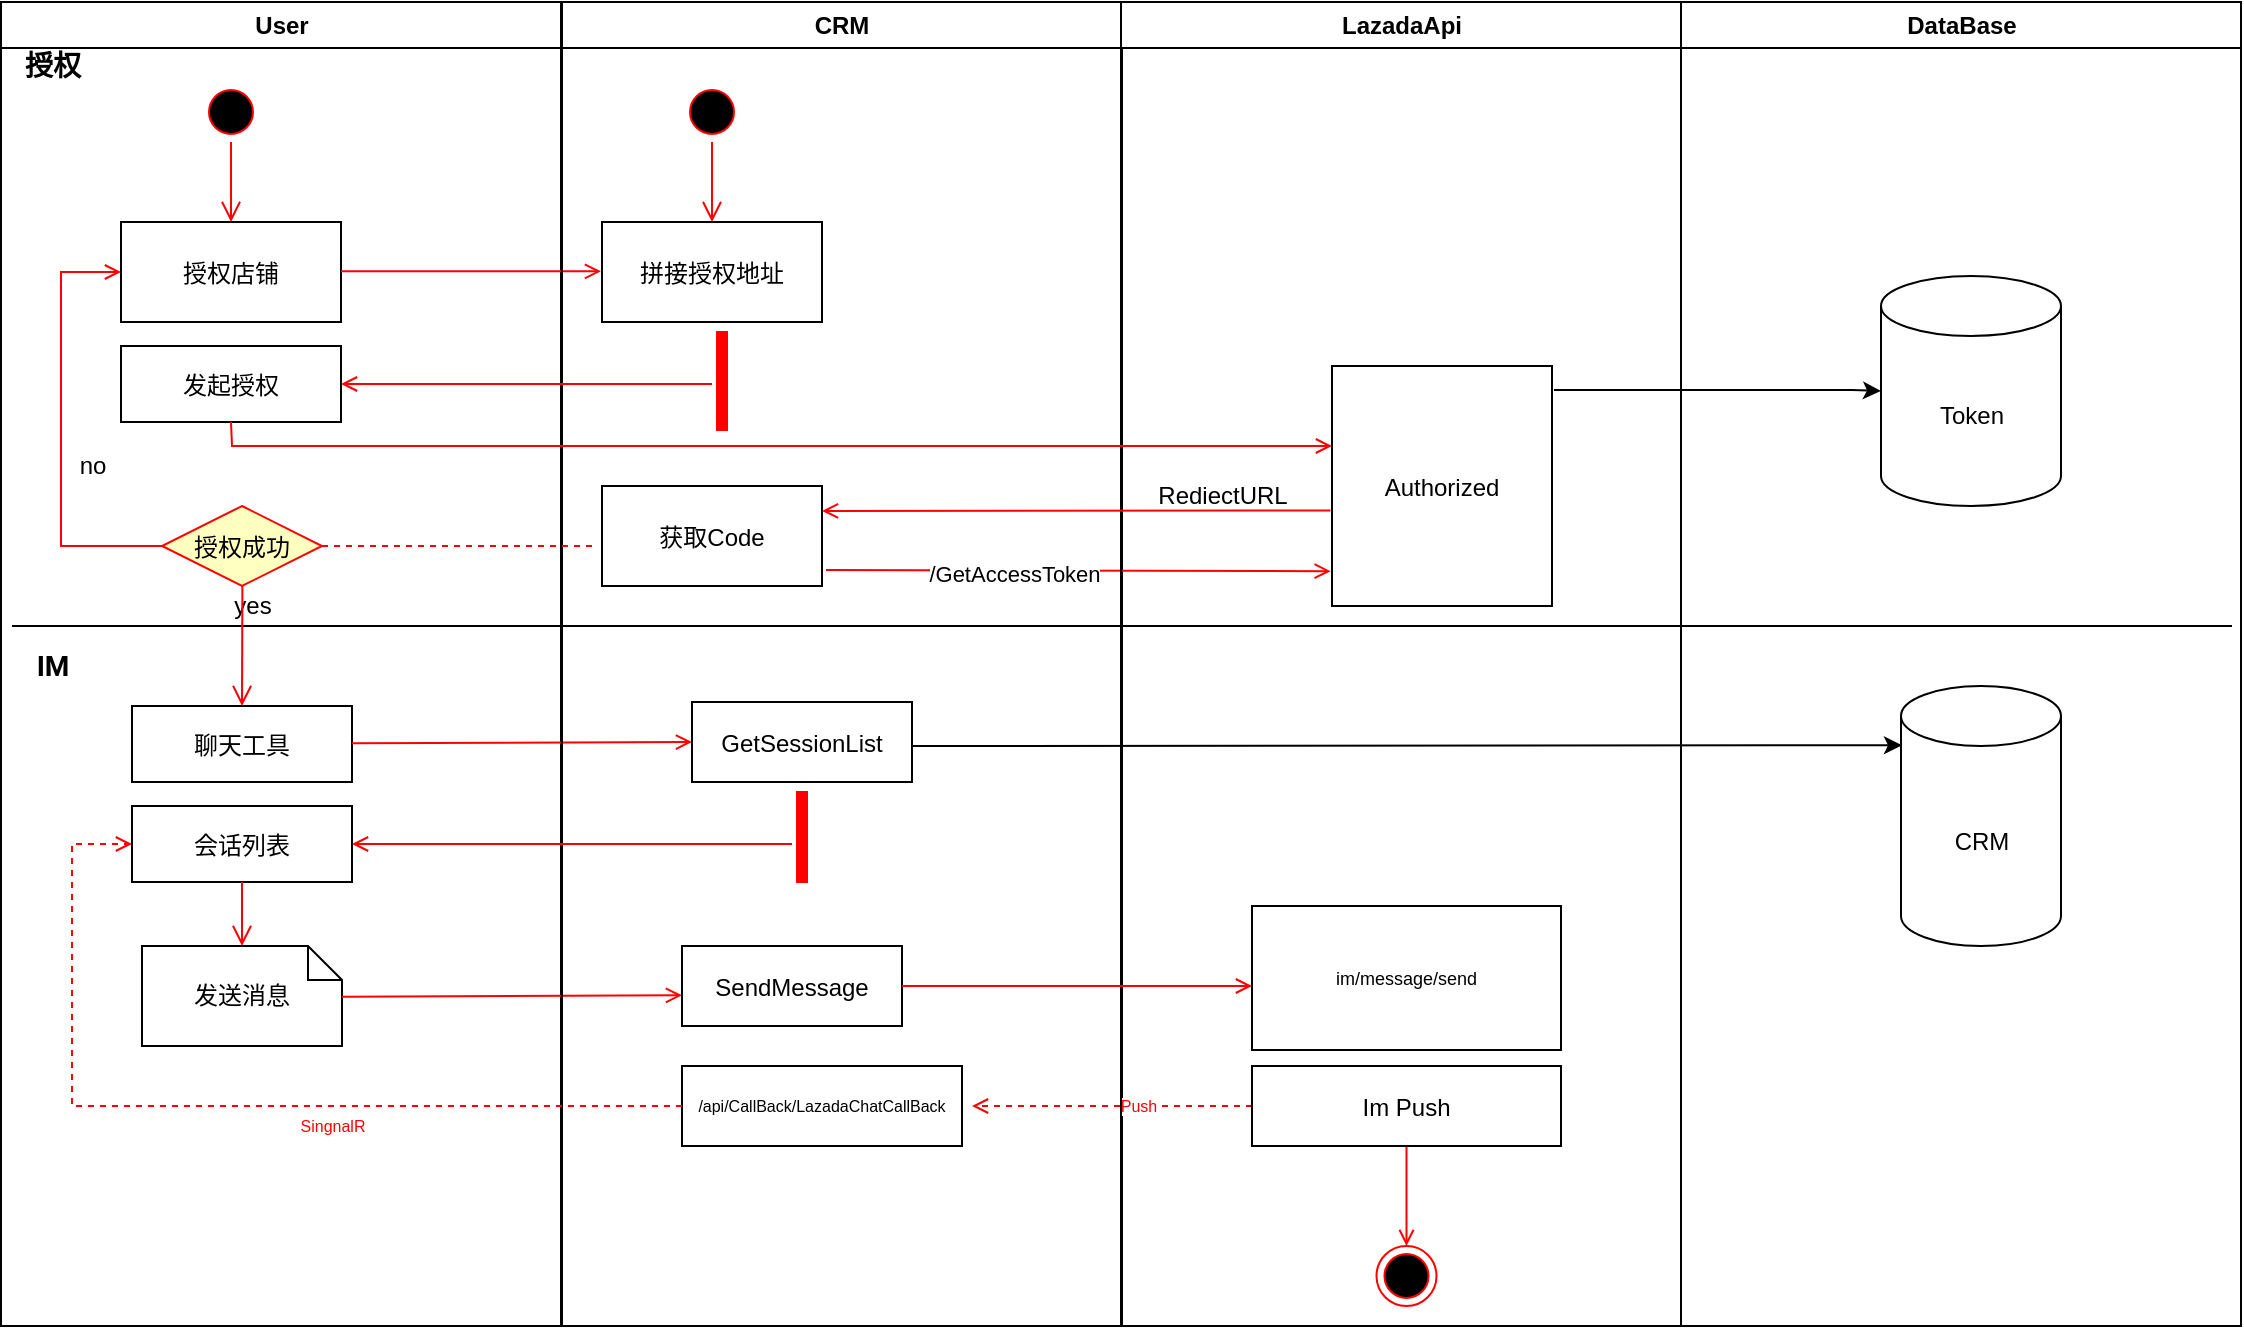 <mxfile version="15.5.9" type="github">
  <diagram name="Page-1" id="e7e014a7-5840-1c2e-5031-d8a46d1fe8dd">
    <mxGraphModel dx="1185" dy="662" grid="1" gridSize="10" guides="1" tooltips="1" connect="1" arrows="1" fold="1" page="1" pageScale="1" pageWidth="1169" pageHeight="826" background="none" math="0" shadow="0">
      <root>
        <mxCell id="0" />
        <mxCell id="1" parent="0" />
        <mxCell id="2" value="User" style="swimlane;whiteSpace=wrap" parent="1" vertex="1">
          <mxGeometry x="164.5" y="128" width="280" height="662" as="geometry" />
        </mxCell>
        <mxCell id="5" value="" style="ellipse;shape=startState;fillColor=#000000;strokeColor=#ff0000;" parent="2" vertex="1">
          <mxGeometry x="100" y="40" width="30" height="30" as="geometry" />
        </mxCell>
        <mxCell id="6" value="" style="edgeStyle=elbowEdgeStyle;elbow=horizontal;verticalAlign=bottom;endArrow=open;endSize=8;strokeColor=#FF0000;endFill=1;rounded=0" parent="2" source="5" target="7" edge="1">
          <mxGeometry x="100" y="40" as="geometry">
            <mxPoint x="115" y="110" as="targetPoint" />
          </mxGeometry>
        </mxCell>
        <mxCell id="7" value="授权店铺" style="" parent="2" vertex="1">
          <mxGeometry x="60" y="110" width="110" height="50" as="geometry" />
        </mxCell>
        <mxCell id="8" value="发起授权" style="" parent="2" vertex="1">
          <mxGeometry x="60" y="172" width="110" height="38" as="geometry" />
        </mxCell>
        <mxCell id="10" value="聊天工具" style="" parent="2" vertex="1">
          <mxGeometry x="65.5" y="352" width="110" height="38" as="geometry" />
        </mxCell>
        <mxCell id="12" value="" style="edgeStyle=elbowEdgeStyle;elbow=horizontal;strokeColor=#FF0000;endArrow=open;endFill=1;rounded=0;exitX=0;exitY=0.5;exitDx=0;exitDy=0;" parent="2" source="T-kAuWDEu7MV9xO8nAeO-45" target="7" edge="1">
          <mxGeometry width="100" height="100" relative="1" as="geometry">
            <mxPoint x="160" y="290" as="sourcePoint" />
            <mxPoint x="260" y="190" as="targetPoint" />
            <Array as="points">
              <mxPoint x="30" y="252" />
              <mxPoint x="30" y="250" />
            </Array>
          </mxGeometry>
        </mxCell>
        <mxCell id="T-kAuWDEu7MV9xO8nAeO-43" value="" style="endArrow=open;strokeColor=#FF0000;endFill=1;rounded=0" parent="2" edge="1">
          <mxGeometry relative="1" as="geometry">
            <mxPoint x="170" y="134.66" as="sourcePoint" />
            <mxPoint x="300" y="134.66" as="targetPoint" />
          </mxGeometry>
        </mxCell>
        <mxCell id="T-kAuWDEu7MV9xO8nAeO-45" value="授权成功" style="rhombus;fillColor=#ffffc0;strokeColor=#ff0000;" parent="2" vertex="1">
          <mxGeometry x="80.5" y="252" width="80" height="40" as="geometry" />
        </mxCell>
        <mxCell id="T-kAuWDEu7MV9xO8nAeO-66" value="&lt;font face=&quot;roboto, helvetica neue, helvetica, droid sans, arial, sans-serif&quot;&gt;&lt;span style=&quot;font-size: 14px ; background-color: rgb(255 , 255 , 255)&quot;&gt;&lt;b&gt;IM&lt;/b&gt;&lt;/span&gt;&lt;/font&gt;" style="text;html=1;align=center;verticalAlign=middle;resizable=0;points=[];autosize=1;strokeColor=none;" parent="2" vertex="1">
          <mxGeometry x="10.5" y="322" width="30" height="20" as="geometry" />
        </mxCell>
        <mxCell id="T-kAuWDEu7MV9xO8nAeO-81" value="会话列表" style="" parent="2" vertex="1">
          <mxGeometry x="65.5" y="402" width="110" height="38" as="geometry" />
        </mxCell>
        <mxCell id="T-kAuWDEu7MV9xO8nAeO-86" value="" style="endArrow=open;strokeColor=#FF0000;endFill=1;rounded=0;entryX=0;entryY=0.5;entryDx=0;entryDy=0;" parent="2" target="30" edge="1">
          <mxGeometry relative="1" as="geometry">
            <mxPoint x="175.5" y="370.66" as="sourcePoint" />
            <mxPoint x="305.5" y="370.66" as="targetPoint" />
          </mxGeometry>
        </mxCell>
        <mxCell id="T-kAuWDEu7MV9xO8nAeO-89" value="" style="edgeStyle=elbowEdgeStyle;elbow=horizontal;verticalAlign=bottom;endArrow=open;endSize=8;strokeColor=#FF0000;endFill=1;rounded=0;exitX=0.34;exitY=-0.024;exitDx=0;exitDy=0;exitPerimeter=0;" parent="2" edge="1">
          <mxGeometry x="-54.71" y="70.48" as="geometry">
            <mxPoint x="120.5" y="472" as="targetPoint" />
            <mxPoint x="120.49" y="440.0" as="sourcePoint" />
          </mxGeometry>
        </mxCell>
        <mxCell id="T-kAuWDEu7MV9xO8nAeO-90" value="发送消息" style="shape=note;whiteSpace=wrap;size=17" parent="2" vertex="1">
          <mxGeometry x="70.5" y="472" width="100" height="50" as="geometry" />
        </mxCell>
        <mxCell id="T-kAuWDEu7MV9xO8nAeO-91" value="" style="endArrow=open;strokeColor=#FF0000;endFill=1;rounded=0;entryX=0;entryY=0.5;entryDx=0;entryDy=0;" parent="2" edge="1">
          <mxGeometry relative="1" as="geometry">
            <mxPoint x="170.5" y="497.32" as="sourcePoint" />
            <mxPoint x="340.5" y="496.66" as="targetPoint" />
          </mxGeometry>
        </mxCell>
        <mxCell id="3" value="CRM" style="swimlane;whiteSpace=wrap" parent="1" vertex="1">
          <mxGeometry x="445" y="128" width="280" height="662" as="geometry" />
        </mxCell>
        <mxCell id="13" value="" style="ellipse;shape=startState;fillColor=#000000;strokeColor=#ff0000;" parent="3" vertex="1">
          <mxGeometry x="60" y="40" width="30" height="30" as="geometry" />
        </mxCell>
        <mxCell id="14" value="" style="edgeStyle=elbowEdgeStyle;elbow=horizontal;verticalAlign=bottom;endArrow=open;endSize=8;strokeColor=#FF0000;endFill=1;rounded=0" parent="3" source="13" target="15" edge="1">
          <mxGeometry x="40" y="20" as="geometry">
            <mxPoint x="55" y="90" as="targetPoint" />
          </mxGeometry>
        </mxCell>
        <mxCell id="15" value="拼接授权地址" style="" parent="3" vertex="1">
          <mxGeometry x="20" y="110" width="110" height="50" as="geometry" />
        </mxCell>
        <mxCell id="30" value="GetSessionList" style="" parent="3" vertex="1">
          <mxGeometry x="65" y="350" width="110" height="40" as="geometry" />
        </mxCell>
        <mxCell id="34" value="" style="whiteSpace=wrap;strokeColor=#FF0000;fillColor=#FF0000" parent="3" vertex="1">
          <mxGeometry x="117.5" y="395" width="5" height="45" as="geometry" />
        </mxCell>
        <mxCell id="T-kAuWDEu7MV9xO8nAeO-55" value="" style="endArrow=open;strokeColor=#FF0000;endFill=1;rounded=0;entryX=1;entryY=0.5;entryDx=0;entryDy=0;" parent="3" target="8" edge="1">
          <mxGeometry relative="1" as="geometry">
            <mxPoint x="75" y="191" as="sourcePoint" />
            <mxPoint x="60" y="192.0" as="targetPoint" />
          </mxGeometry>
        </mxCell>
        <mxCell id="T-kAuWDEu7MV9xO8nAeO-57" value="获取Code" style="" parent="3" vertex="1">
          <mxGeometry x="20" y="242" width="110" height="50" as="geometry" />
        </mxCell>
        <mxCell id="T-kAuWDEu7MV9xO8nAeO-60" value="" style="endArrow=open;strokeColor=#FF0000;endFill=1;rounded=0;entryX=-0.006;entryY=0.855;entryDx=0;entryDy=0;entryPerimeter=0;" parent="3" target="T-kAuWDEu7MV9xO8nAeO-53" edge="1">
          <mxGeometry relative="1" as="geometry">
            <mxPoint x="132" y="284.0" as="sourcePoint" />
            <mxPoint x="377" y="284" as="targetPoint" />
          </mxGeometry>
        </mxCell>
        <mxCell id="T-kAuWDEu7MV9xO8nAeO-61" value="/GetAccessToken" style="edgeLabel;html=1;align=center;verticalAlign=middle;resizable=0;points=[];" parent="T-kAuWDEu7MV9xO8nAeO-60" vertex="1" connectable="0">
          <mxGeometry x="-0.126" relative="1" as="geometry">
            <mxPoint x="-17" y="1" as="offset" />
          </mxGeometry>
        </mxCell>
        <mxCell id="T-kAuWDEu7MV9xO8nAeO-92" value="SendMessage" style="" parent="3" vertex="1">
          <mxGeometry x="60" y="472" width="110" height="40" as="geometry" />
        </mxCell>
        <mxCell id="T-kAuWDEu7MV9xO8nAeO-97" value="/api/CallBack/LazadaChatCallBack" style="fontSize=8;" parent="3" vertex="1">
          <mxGeometry x="60" y="532" width="140" height="40" as="geometry" />
        </mxCell>
        <mxCell id="T-kAuWDEu7MV9xO8nAeO-104" value="" style="endArrow=open;strokeColor=#FF0000;endFill=1;rounded=0;exitX=0;exitY=0.5;exitDx=0;exitDy=0;dashed=1;" parent="3" source="T-kAuWDEu7MV9xO8nAeO-96" edge="1">
          <mxGeometry relative="1" as="geometry">
            <mxPoint x="347.95" y="551.66" as="sourcePoint" />
            <mxPoint x="205" y="552" as="targetPoint" />
          </mxGeometry>
        </mxCell>
        <mxCell id="T-kAuWDEu7MV9xO8nAeO-105" value="&lt;font color=&quot;#ff0000&quot;&gt;Push&lt;/font&gt;" style="edgeLabel;html=1;align=center;verticalAlign=middle;resizable=0;points=[];fontSize=8;" parent="T-kAuWDEu7MV9xO8nAeO-104" vertex="1" connectable="0">
          <mxGeometry x="-0.183" relative="1" as="geometry">
            <mxPoint as="offset" />
          </mxGeometry>
        </mxCell>
        <mxCell id="lXGBVLMsP38yB9jEvazk-52" value="" style="endArrow=classic;html=1;rounded=0;entryX=0.006;entryY=0.228;entryDx=0;entryDy=0;entryPerimeter=0;" edge="1" parent="3" target="lXGBVLMsP38yB9jEvazk-50">
          <mxGeometry width="50" height="50" relative="1" as="geometry">
            <mxPoint x="175" y="372" as="sourcePoint" />
            <mxPoint x="685" y="372" as="targetPoint" />
          </mxGeometry>
        </mxCell>
        <mxCell id="4" value="LazadaApi" style="swimlane;whiteSpace=wrap" parent="1" vertex="1">
          <mxGeometry x="724.5" y="128" width="280" height="662" as="geometry" />
        </mxCell>
        <mxCell id="33" value="im/message/send" style="fontSize=9;" parent="4" vertex="1">
          <mxGeometry x="65.5" y="452" width="154.5" height="72" as="geometry" />
        </mxCell>
        <mxCell id="38" value="" style="ellipse;shape=endState;fillColor=#000000;strokeColor=#ff0000" parent="4" vertex="1">
          <mxGeometry x="127.75" y="622" width="30" height="30" as="geometry" />
        </mxCell>
        <mxCell id="39" value="" style="endArrow=open;strokeColor=#FF0000;endFill=1;rounded=0;exitX=0.5;exitY=1;exitDx=0;exitDy=0;" parent="4" source="T-kAuWDEu7MV9xO8nAeO-96" target="38" edge="1">
          <mxGeometry relative="1" as="geometry" />
        </mxCell>
        <mxCell id="T-kAuWDEu7MV9xO8nAeO-53" value="Authorized" style="" parent="4" vertex="1">
          <mxGeometry x="105.5" y="182" width="110" height="120" as="geometry" />
        </mxCell>
        <mxCell id="T-kAuWDEu7MV9xO8nAeO-58" value="RediectURL" style="text;html=1;align=center;verticalAlign=middle;resizable=0;points=[];autosize=1;strokeColor=none;" parent="4" vertex="1">
          <mxGeometry x="10" y="237" width="80" height="20" as="geometry" />
        </mxCell>
        <mxCell id="T-kAuWDEu7MV9xO8nAeO-93" value="" style="endArrow=open;strokeColor=#FF0000;endFill=1;rounded=0;exitX=1;exitY=0.5;exitDx=0;exitDy=0;" parent="4" source="T-kAuWDEu7MV9xO8nAeO-92" edge="1">
          <mxGeometry relative="1" as="geometry">
            <mxPoint x="-104.5" y="492.66" as="sourcePoint" />
            <mxPoint x="65.5" y="492" as="targetPoint" />
          </mxGeometry>
        </mxCell>
        <mxCell id="T-kAuWDEu7MV9xO8nAeO-96" value="Im Push" style="" parent="4" vertex="1">
          <mxGeometry x="65.5" y="532" width="154.5" height="40" as="geometry" />
        </mxCell>
        <mxCell id="T-kAuWDEu7MV9xO8nAeO-46" value="no" style="text;html=1;align=center;verticalAlign=middle;resizable=0;points=[];autosize=1;strokeColor=none;" parent="1" vertex="1">
          <mxGeometry x="195" y="350" width="30" height="20" as="geometry" />
        </mxCell>
        <mxCell id="T-kAuWDEu7MV9xO8nAeO-52" value="" style="endArrow=open;strokeColor=#FF0000;endFill=1;rounded=0;exitX=0.5;exitY=1;exitDx=0;exitDy=0;" parent="1" source="8" edge="1">
          <mxGeometry relative="1" as="geometry">
            <mxPoint x="280" y="360" as="sourcePoint" />
            <mxPoint x="830" y="350" as="targetPoint" />
            <Array as="points">
              <mxPoint x="280" y="350" />
              <mxPoint x="830" y="350" />
            </Array>
          </mxGeometry>
        </mxCell>
        <mxCell id="T-kAuWDEu7MV9xO8nAeO-54" value="" style="shape=line;strokeWidth=6;strokeColor=#ff0000;rotation=90" parent="1" vertex="1">
          <mxGeometry x="500" y="310" width="50" height="15" as="geometry" />
        </mxCell>
        <mxCell id="T-kAuWDEu7MV9xO8nAeO-62" value="" style="endArrow=none;html=1;" parent="1" edge="1">
          <mxGeometry width="50" height="50" relative="1" as="geometry">
            <mxPoint x="170" y="440" as="sourcePoint" />
            <mxPoint x="1280" y="440" as="targetPoint" />
          </mxGeometry>
        </mxCell>
        <mxCell id="T-kAuWDEu7MV9xO8nAeO-64" value="&lt;span style=&quot;margin: 0px ; padding: 0px ; outline: none ; box-sizing: border-box ; word-break: break-word ; font-weight: bolder ; font-family: &amp;#34;roboto&amp;#34; , &amp;#34;helvetica neue&amp;#34; , &amp;#34;helvetica&amp;#34; , &amp;#34;droid sans&amp;#34; , &amp;#34;arial&amp;#34; , sans-serif ; font-size: 14px ; background-color: rgb(255 , 255 , 255)&quot;&gt;授权&lt;/span&gt;" style="text;html=1;align=center;verticalAlign=middle;resizable=0;points=[];autosize=1;strokeColor=none;" parent="1" vertex="1">
          <mxGeometry x="170" y="150" width="40" height="20" as="geometry" />
        </mxCell>
        <mxCell id="T-kAuWDEu7MV9xO8nAeO-68" value="yes" style="text;html=1;align=center;verticalAlign=middle;resizable=0;points=[];autosize=1;strokeColor=none;" parent="1" vertex="1">
          <mxGeometry x="275" y="420" width="30" height="20" as="geometry" />
        </mxCell>
        <mxCell id="T-kAuWDEu7MV9xO8nAeO-69" value="" style="endArrow=none;strokeColor=#FF0000;endFill=0;rounded=0;dashed=1;exitX=1;exitY=0.5;exitDx=0;exitDy=0;" parent="1" source="T-kAuWDEu7MV9xO8nAeO-45" edge="1">
          <mxGeometry relative="1" as="geometry">
            <mxPoint x="542.121" y="513" as="sourcePoint" />
            <mxPoint x="460" y="400" as="targetPoint" />
          </mxGeometry>
        </mxCell>
        <mxCell id="T-kAuWDEu7MV9xO8nAeO-70" value="" style="edgeStyle=elbowEdgeStyle;elbow=horizontal;verticalAlign=bottom;endArrow=open;endSize=8;strokeColor=#FF0000;endFill=1;rounded=0;exitX=0.34;exitY=-0.024;exitDx=0;exitDy=0;exitPerimeter=0;entryX=0.5;entryY=0;entryDx=0;entryDy=0;" parent="1" source="T-kAuWDEu7MV9xO8nAeO-68" target="10" edge="1">
          <mxGeometry x="110" y="50" as="geometry">
            <mxPoint x="289.69" y="248" as="targetPoint" />
            <mxPoint x="289.5" y="208" as="sourcePoint" />
          </mxGeometry>
        </mxCell>
        <mxCell id="T-kAuWDEu7MV9xO8nAeO-88" value="" style="edgeStyle=elbowEdgeStyle;elbow=horizontal;entryX=1;entryY=0.5;strokeColor=#FF0000;endArrow=open;endFill=1;rounded=0;entryDx=0;entryDy=0;" parent="1" target="T-kAuWDEu7MV9xO8nAeO-81" edge="1">
          <mxGeometry width="100" height="100" relative="1" as="geometry">
            <mxPoint x="560" y="549" as="sourcePoint" />
            <mxPoint x="340" y="556.75" as="targetPoint" />
            <Array as="points">
              <mxPoint x="417.5" y="539.25" />
            </Array>
          </mxGeometry>
        </mxCell>
        <mxCell id="T-kAuWDEu7MV9xO8nAeO-102" value="" style="edgeStyle=elbowEdgeStyle;elbow=horizontal;entryX=0;entryY=0.5;strokeColor=#FF0000;endArrow=open;endFill=1;rounded=0;entryDx=0;entryDy=0;exitX=0;exitY=0.5;exitDx=0;exitDy=0;dashed=1;" parent="1" source="T-kAuWDEu7MV9xO8nAeO-97" target="T-kAuWDEu7MV9xO8nAeO-81" edge="1">
          <mxGeometry width="100" height="100" relative="1" as="geometry">
            <mxPoint x="500" y="680" as="sourcePoint" />
            <mxPoint x="280" y="680" as="targetPoint" />
            <Array as="points">
              <mxPoint x="200" y="630" />
            </Array>
          </mxGeometry>
        </mxCell>
        <mxCell id="T-kAuWDEu7MV9xO8nAeO-103" value="&lt;font color=&quot;#ff0000&quot;&gt;SingnalR&lt;/font&gt;" style="text;html=1;align=center;verticalAlign=middle;resizable=0;points=[];autosize=1;strokeColor=none;fontSize=8;" parent="1" vertex="1">
          <mxGeometry x="300" y="680" width="60" height="20" as="geometry" />
        </mxCell>
        <mxCell id="T-kAuWDEu7MV9xO8nAeO-56" value="" style="endArrow=open;strokeColor=#FF0000;endFill=1;rounded=0;entryX=1;entryY=0.25;entryDx=0;entryDy=0;exitX=-0.007;exitY=0.602;exitDx=0;exitDy=0;exitPerimeter=0;" parent="1" source="T-kAuWDEu7MV9xO8nAeO-53" target="T-kAuWDEu7MV9xO8nAeO-57" edge="1">
          <mxGeometry relative="1" as="geometry">
            <mxPoint x="830" y="385" as="sourcePoint" />
            <mxPoint x="580" y="385" as="targetPoint" />
          </mxGeometry>
        </mxCell>
        <mxCell id="lXGBVLMsP38yB9jEvazk-39" value="DataBase" style="swimlane;whiteSpace=wrap" vertex="1" parent="1">
          <mxGeometry x="1004.5" y="128" width="280" height="662" as="geometry" />
        </mxCell>
        <mxCell id="lXGBVLMsP38yB9jEvazk-48" value="Token" style="shape=cylinder3;whiteSpace=wrap;html=1;boundedLbl=1;backgroundOutline=1;size=15;" vertex="1" parent="lXGBVLMsP38yB9jEvazk-39">
          <mxGeometry x="100" y="137" width="90" height="115" as="geometry" />
        </mxCell>
        <mxCell id="lXGBVLMsP38yB9jEvazk-50" value="CRM" style="shape=cylinder3;whiteSpace=wrap;html=1;boundedLbl=1;backgroundOutline=1;size=15;" vertex="1" parent="lXGBVLMsP38yB9jEvazk-39">
          <mxGeometry x="110" y="342" width="80" height="130" as="geometry" />
        </mxCell>
        <mxCell id="lXGBVLMsP38yB9jEvazk-51" value="" style="endArrow=classic;html=1;rounded=0;entryX=0;entryY=0.5;entryDx=0;entryDy=0;entryPerimeter=0;" edge="1" parent="1">
          <mxGeometry width="50" height="50" relative="1" as="geometry">
            <mxPoint x="941" y="322" as="sourcePoint" />
            <mxPoint x="1104.5" y="322.5" as="targetPoint" />
            <Array as="points">
              <mxPoint x="1090" y="322" />
            </Array>
          </mxGeometry>
        </mxCell>
      </root>
    </mxGraphModel>
  </diagram>
</mxfile>
